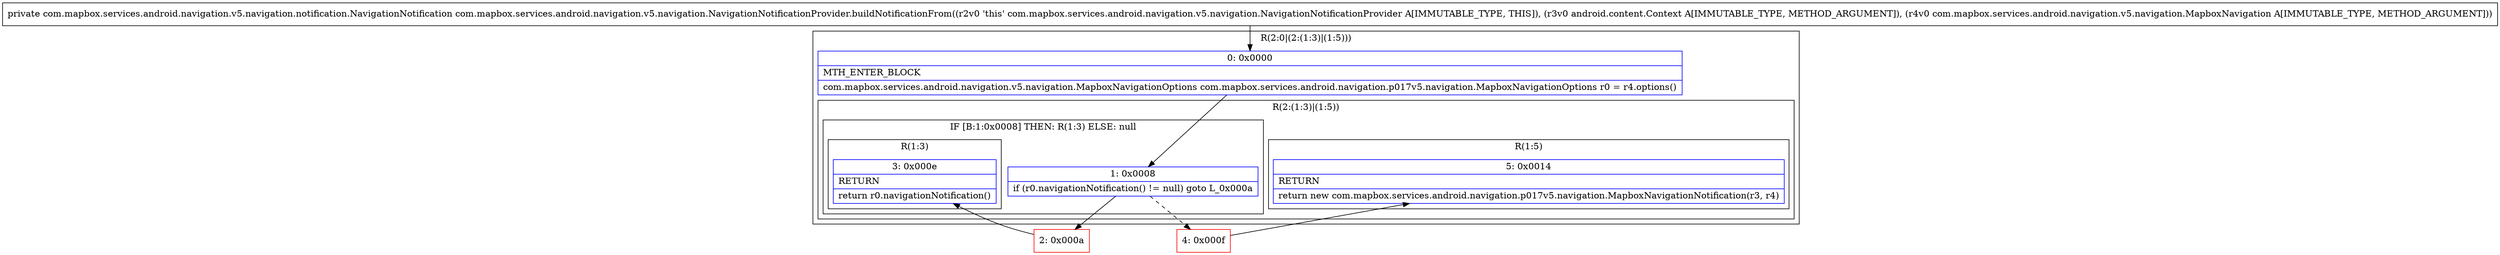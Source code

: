 digraph "CFG forcom.mapbox.services.android.navigation.v5.navigation.NavigationNotificationProvider.buildNotificationFrom(Landroid\/content\/Context;Lcom\/mapbox\/services\/android\/navigation\/v5\/navigation\/MapboxNavigation;)Lcom\/mapbox\/services\/android\/navigation\/v5\/navigation\/notification\/NavigationNotification;" {
subgraph cluster_Region_1171562389 {
label = "R(2:0|(2:(1:3)|(1:5)))";
node [shape=record,color=blue];
Node_0 [shape=record,label="{0\:\ 0x0000|MTH_ENTER_BLOCK\l|com.mapbox.services.android.navigation.v5.navigation.MapboxNavigationOptions com.mapbox.services.android.navigation.p017v5.navigation.MapboxNavigationOptions r0 = r4.options()\l}"];
subgraph cluster_Region_948002561 {
label = "R(2:(1:3)|(1:5))";
node [shape=record,color=blue];
subgraph cluster_IfRegion_618494904 {
label = "IF [B:1:0x0008] THEN: R(1:3) ELSE: null";
node [shape=record,color=blue];
Node_1 [shape=record,label="{1\:\ 0x0008|if (r0.navigationNotification() != null) goto L_0x000a\l}"];
subgraph cluster_Region_1043537120 {
label = "R(1:3)";
node [shape=record,color=blue];
Node_3 [shape=record,label="{3\:\ 0x000e|RETURN\l|return r0.navigationNotification()\l}"];
}
}
subgraph cluster_Region_554187982 {
label = "R(1:5)";
node [shape=record,color=blue];
Node_5 [shape=record,label="{5\:\ 0x0014|RETURN\l|return new com.mapbox.services.android.navigation.p017v5.navigation.MapboxNavigationNotification(r3, r4)\l}"];
}
}
}
Node_2 [shape=record,color=red,label="{2\:\ 0x000a}"];
Node_4 [shape=record,color=red,label="{4\:\ 0x000f}"];
MethodNode[shape=record,label="{private com.mapbox.services.android.navigation.v5.navigation.notification.NavigationNotification com.mapbox.services.android.navigation.v5.navigation.NavigationNotificationProvider.buildNotificationFrom((r2v0 'this' com.mapbox.services.android.navigation.v5.navigation.NavigationNotificationProvider A[IMMUTABLE_TYPE, THIS]), (r3v0 android.content.Context A[IMMUTABLE_TYPE, METHOD_ARGUMENT]), (r4v0 com.mapbox.services.android.navigation.v5.navigation.MapboxNavigation A[IMMUTABLE_TYPE, METHOD_ARGUMENT])) }"];
MethodNode -> Node_0;
Node_0 -> Node_1;
Node_1 -> Node_2;
Node_1 -> Node_4[style=dashed];
Node_2 -> Node_3;
Node_4 -> Node_5;
}

